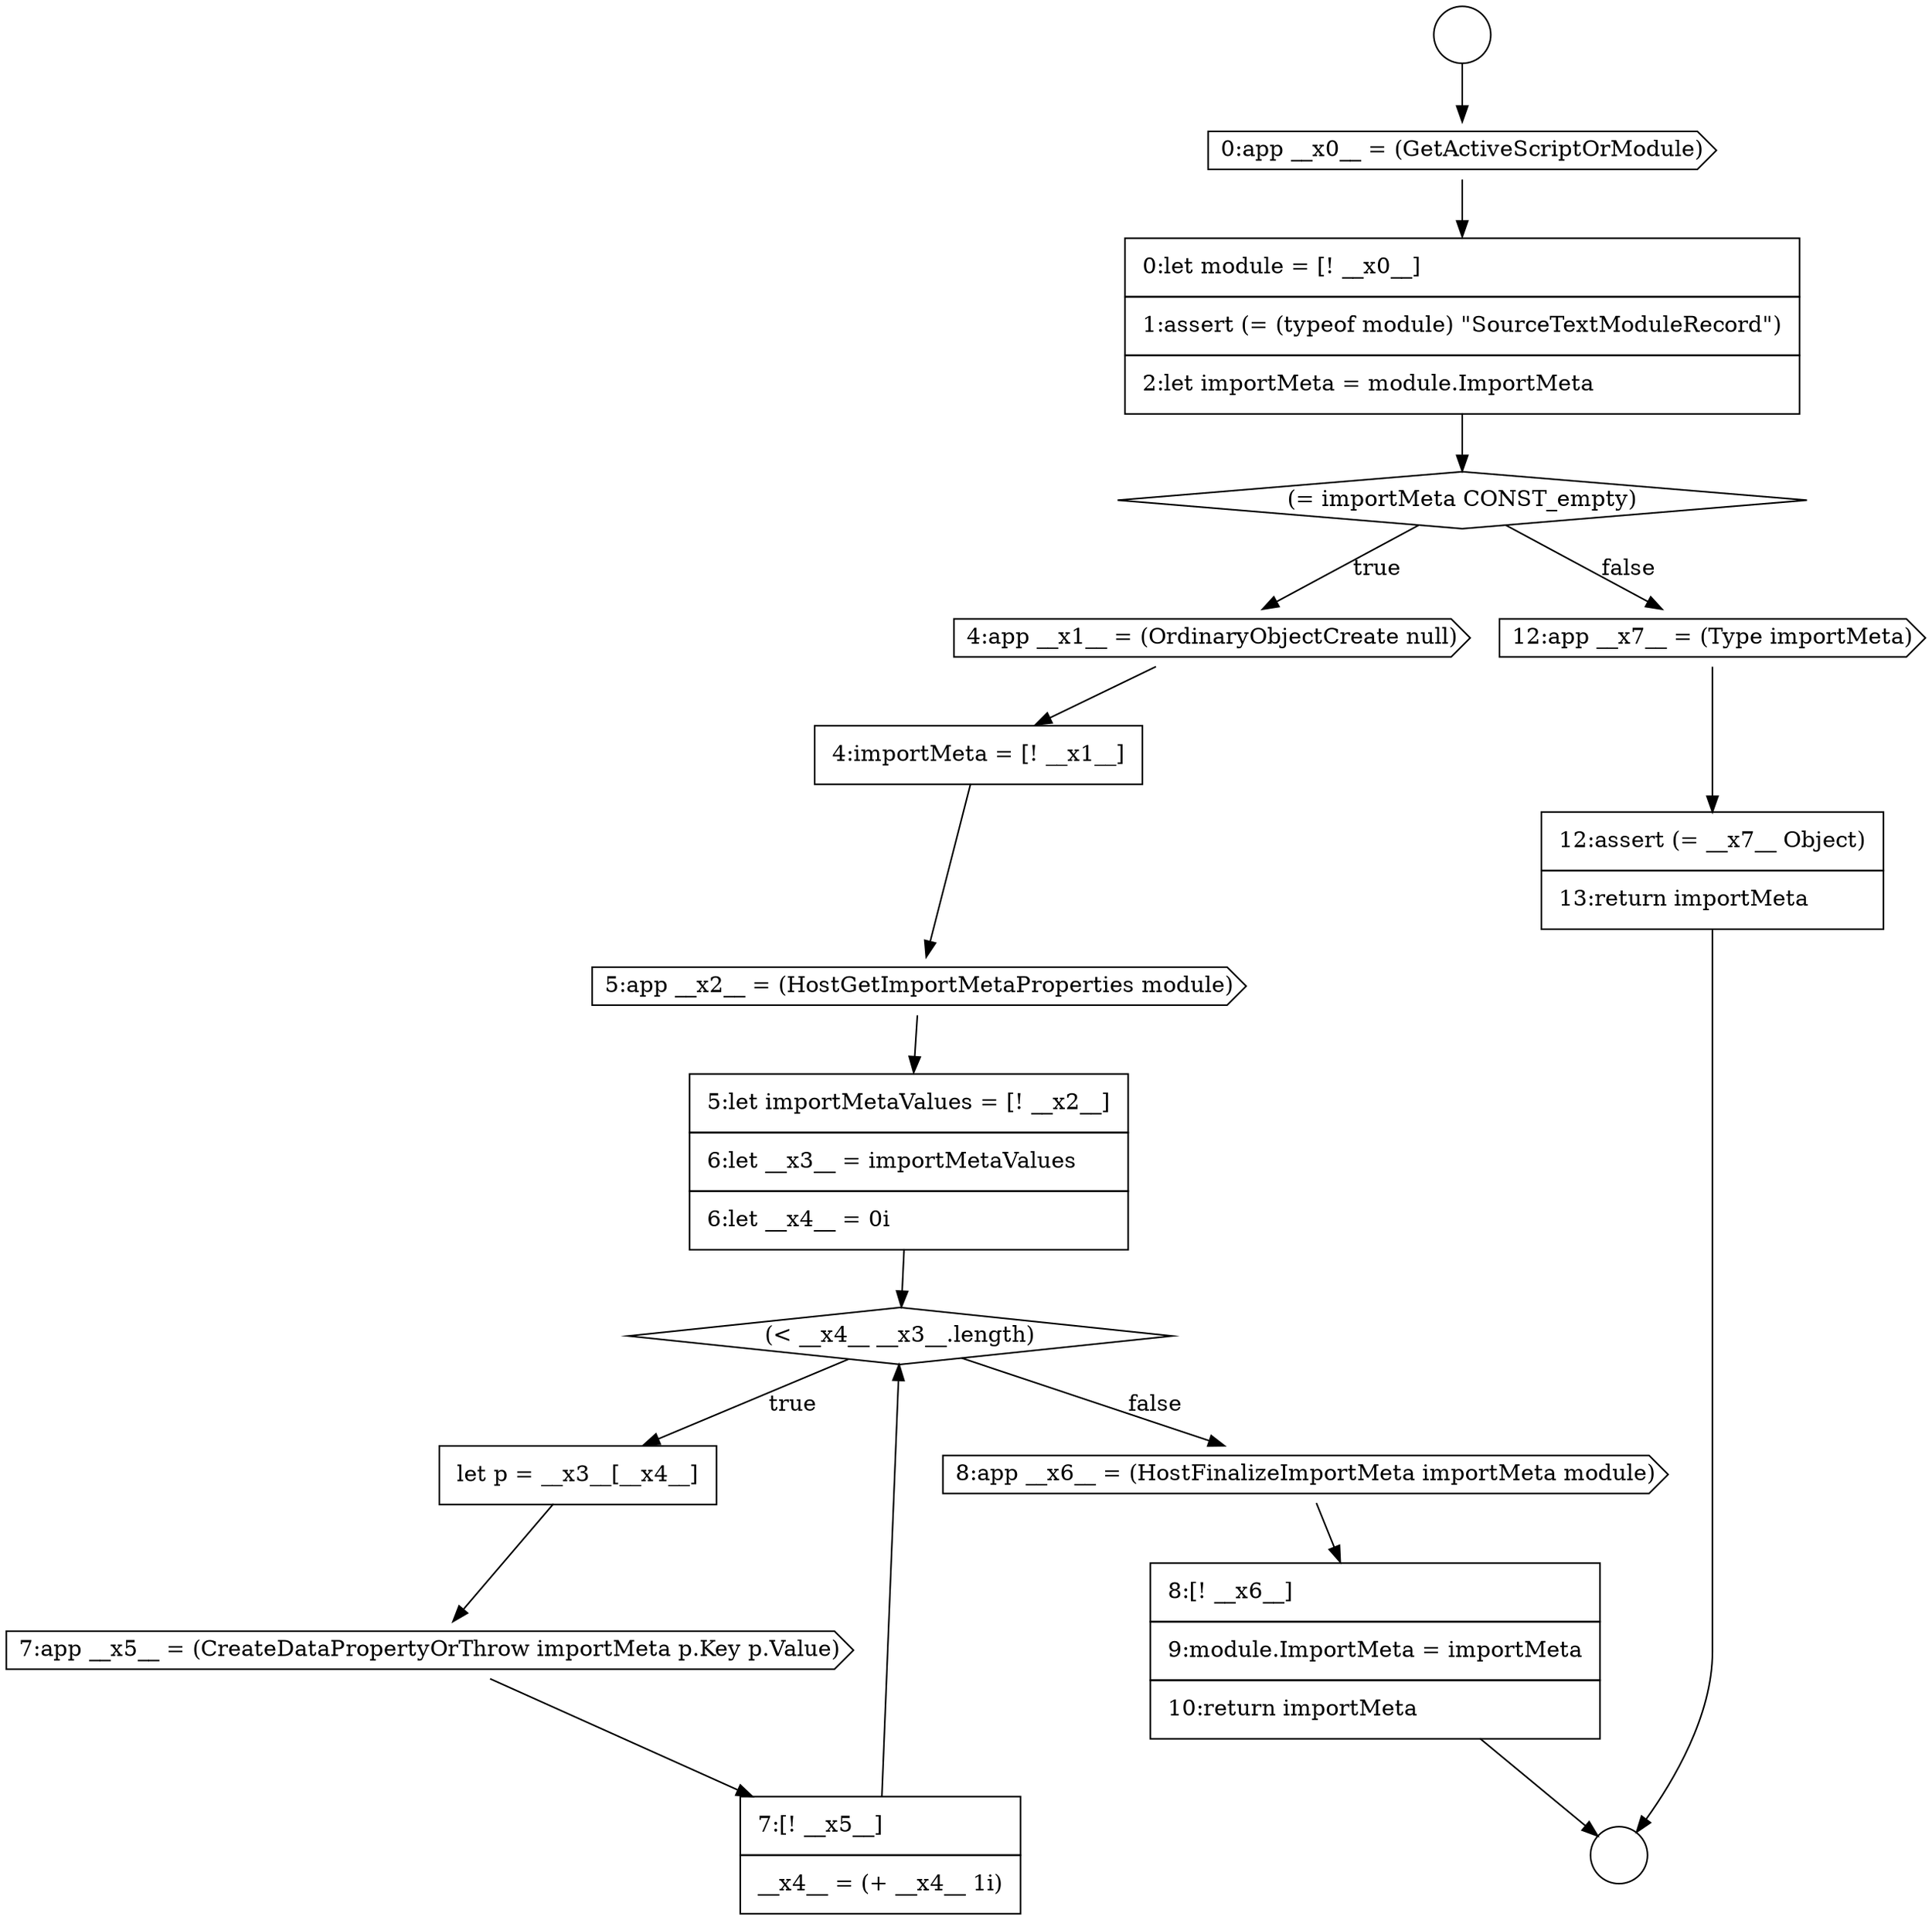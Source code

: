 digraph {
  node4931 [shape=none, margin=0, label=<<font color="black">
    <table border="0" cellborder="1" cellspacing="0" cellpadding="10">
      <tr><td align="left">4:importMeta = [! __x1__]</td></tr>
    </table>
  </font>> color="black" fillcolor="white" style=filled]
  node4941 [shape=none, margin=0, label=<<font color="black">
    <table border="0" cellborder="1" cellspacing="0" cellpadding="10">
      <tr><td align="left">12:assert (= __x7__ Object)</td></tr>
      <tr><td align="left">13:return importMeta</td></tr>
    </table>
  </font>> color="black" fillcolor="white" style=filled]
  node4928 [shape=none, margin=0, label=<<font color="black">
    <table border="0" cellborder="1" cellspacing="0" cellpadding="10">
      <tr><td align="left">0:let module = [! __x0__]</td></tr>
      <tr><td align="left">1:assert (= (typeof module) &quot;SourceTextModuleRecord&quot;)</td></tr>
      <tr><td align="left">2:let importMeta = module.ImportMeta</td></tr>
    </table>
  </font>> color="black" fillcolor="white" style=filled]
  node4935 [shape=none, margin=0, label=<<font color="black">
    <table border="0" cellborder="1" cellspacing="0" cellpadding="10">
      <tr><td align="left">let p = __x3__[__x4__]</td></tr>
    </table>
  </font>> color="black" fillcolor="white" style=filled]
  node4925 [shape=circle label=" " color="black" fillcolor="white" style=filled]
  node4930 [shape=cds, label=<<font color="black">4:app __x1__ = (OrdinaryObjectCreate null)</font>> color="black" fillcolor="white" style=filled]
  node4938 [shape=cds, label=<<font color="black">8:app __x6__ = (HostFinalizeImportMeta importMeta module)</font>> color="black" fillcolor="white" style=filled]
  node4934 [shape=diamond, label=<<font color="black">(&lt; __x4__ __x3__.length)</font>> color="black" fillcolor="white" style=filled]
  node4926 [shape=circle label=" " color="black" fillcolor="white" style=filled]
  node4929 [shape=diamond, label=<<font color="black">(= importMeta CONST_empty)</font>> color="black" fillcolor="white" style=filled]
  node4933 [shape=none, margin=0, label=<<font color="black">
    <table border="0" cellborder="1" cellspacing="0" cellpadding="10">
      <tr><td align="left">5:let importMetaValues = [! __x2__]</td></tr>
      <tr><td align="left">6:let __x3__ = importMetaValues</td></tr>
      <tr><td align="left">6:let __x4__ = 0i</td></tr>
    </table>
  </font>> color="black" fillcolor="white" style=filled]
  node4932 [shape=cds, label=<<font color="black">5:app __x2__ = (HostGetImportMetaProperties module)</font>> color="black" fillcolor="white" style=filled]
  node4927 [shape=cds, label=<<font color="black">0:app __x0__ = (GetActiveScriptOrModule)</font>> color="black" fillcolor="white" style=filled]
  node4936 [shape=cds, label=<<font color="black">7:app __x5__ = (CreateDataPropertyOrThrow importMeta p.Key p.Value)</font>> color="black" fillcolor="white" style=filled]
  node4940 [shape=cds, label=<<font color="black">12:app __x7__ = (Type importMeta)</font>> color="black" fillcolor="white" style=filled]
  node4937 [shape=none, margin=0, label=<<font color="black">
    <table border="0" cellborder="1" cellspacing="0" cellpadding="10">
      <tr><td align="left">7:[! __x5__]</td></tr>
      <tr><td align="left">__x4__ = (+ __x4__ 1i)</td></tr>
    </table>
  </font>> color="black" fillcolor="white" style=filled]
  node4939 [shape=none, margin=0, label=<<font color="black">
    <table border="0" cellborder="1" cellspacing="0" cellpadding="10">
      <tr><td align="left">8:[! __x6__]</td></tr>
      <tr><td align="left">9:module.ImportMeta = importMeta</td></tr>
      <tr><td align="left">10:return importMeta</td></tr>
    </table>
  </font>> color="black" fillcolor="white" style=filled]
  node4941 -> node4926 [ color="black"]
  node4927 -> node4928 [ color="black"]
  node4938 -> node4939 [ color="black"]
  node4929 -> node4930 [label=<<font color="black">true</font>> color="black"]
  node4929 -> node4940 [label=<<font color="black">false</font>> color="black"]
  node4934 -> node4935 [label=<<font color="black">true</font>> color="black"]
  node4934 -> node4938 [label=<<font color="black">false</font>> color="black"]
  node4936 -> node4937 [ color="black"]
  node4931 -> node4932 [ color="black"]
  node4939 -> node4926 [ color="black"]
  node4930 -> node4931 [ color="black"]
  node4933 -> node4934 [ color="black"]
  node4932 -> node4933 [ color="black"]
  node4940 -> node4941 [ color="black"]
  node4935 -> node4936 [ color="black"]
  node4937 -> node4934 [ color="black"]
  node4928 -> node4929 [ color="black"]
  node4925 -> node4927 [ color="black"]
}
